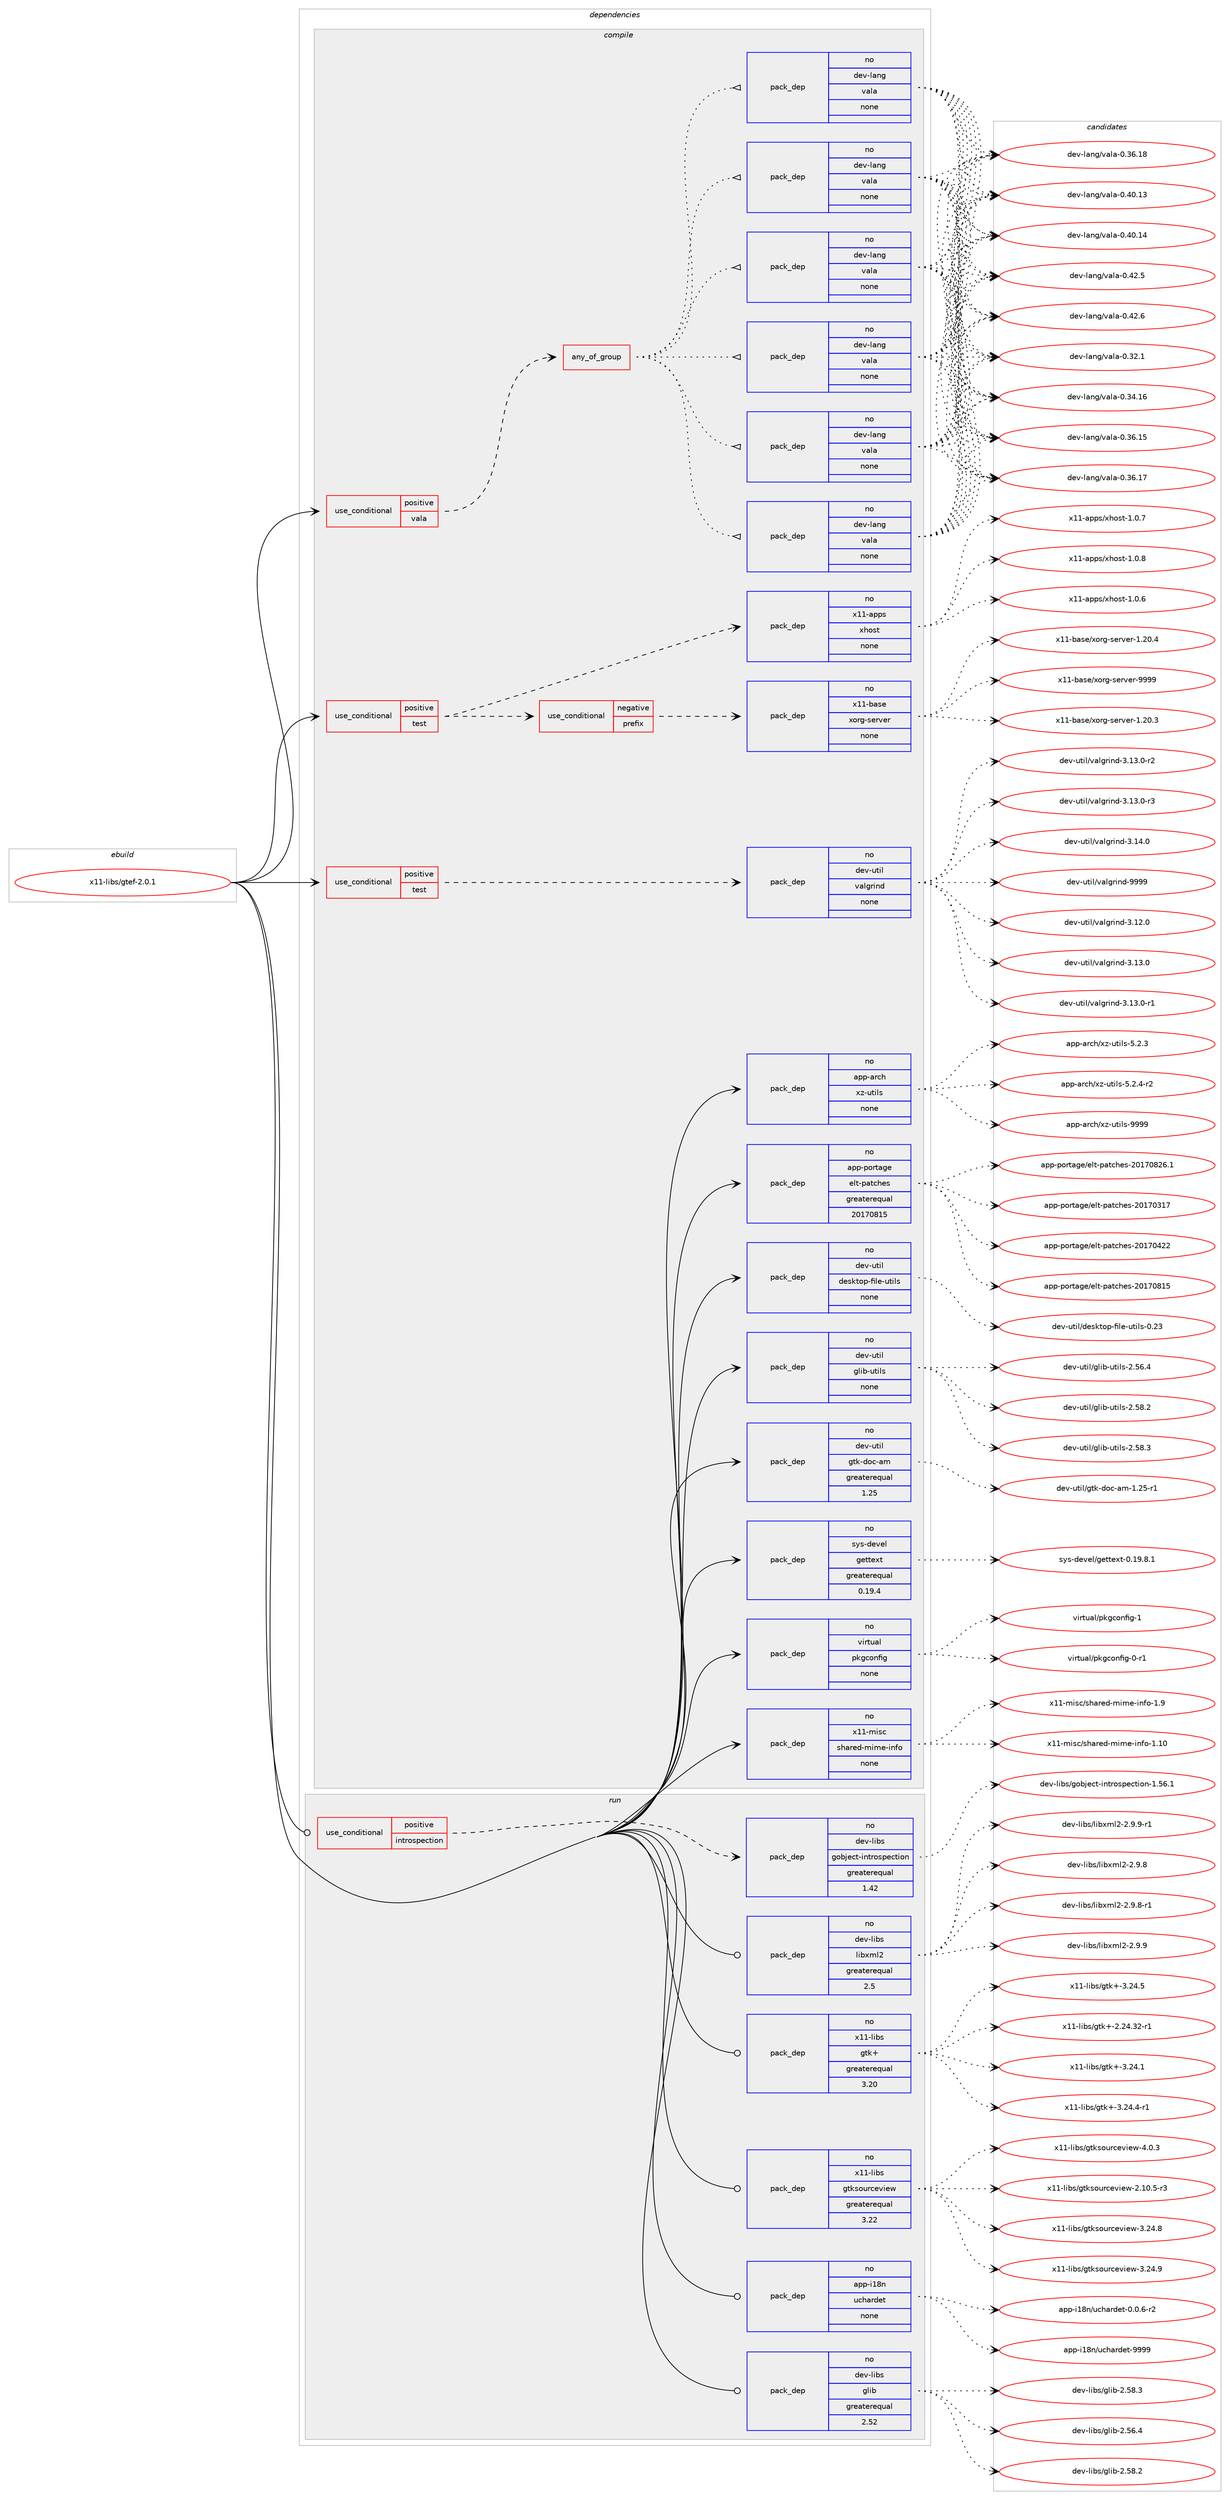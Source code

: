 digraph prolog {

# *************
# Graph options
# *************

newrank=true;
concentrate=true;
compound=true;
graph [rankdir=LR,fontname=Helvetica,fontsize=10,ranksep=1.5];#, ranksep=2.5, nodesep=0.2];
edge  [arrowhead=vee];
node  [fontname=Helvetica,fontsize=10];

# **********
# The ebuild
# **********

subgraph cluster_leftcol {
color=gray;
rank=same;
label=<<i>ebuild</i>>;
id [label="x11-libs/gtef-2.0.1", color=red, width=4, href="../x11-libs/gtef-2.0.1.svg"];
}

# ****************
# The dependencies
# ****************

subgraph cluster_midcol {
color=gray;
label=<<i>dependencies</i>>;
subgraph cluster_compile {
fillcolor="#eeeeee";
style=filled;
label=<<i>compile</i>>;
subgraph cond465907 {
dependency1758573 [label=<<TABLE BORDER="0" CELLBORDER="1" CELLSPACING="0" CELLPADDING="4"><TR><TD ROWSPAN="3" CELLPADDING="10">use_conditional</TD></TR><TR><TD>positive</TD></TR><TR><TD>test</TD></TR></TABLE>>, shape=none, color=red];
subgraph cond465908 {
dependency1758574 [label=<<TABLE BORDER="0" CELLBORDER="1" CELLSPACING="0" CELLPADDING="4"><TR><TD ROWSPAN="3" CELLPADDING="10">use_conditional</TD></TR><TR><TD>negative</TD></TR><TR><TD>prefix</TD></TR></TABLE>>, shape=none, color=red];
subgraph pack1263158 {
dependency1758575 [label=<<TABLE BORDER="0" CELLBORDER="1" CELLSPACING="0" CELLPADDING="4" WIDTH="220"><TR><TD ROWSPAN="6" CELLPADDING="30">pack_dep</TD></TR><TR><TD WIDTH="110">no</TD></TR><TR><TD>x11-base</TD></TR><TR><TD>xorg-server</TD></TR><TR><TD>none</TD></TR><TR><TD></TD></TR></TABLE>>, shape=none, color=blue];
}
dependency1758574:e -> dependency1758575:w [weight=20,style="dashed",arrowhead="vee"];
}
dependency1758573:e -> dependency1758574:w [weight=20,style="dashed",arrowhead="vee"];
subgraph pack1263159 {
dependency1758576 [label=<<TABLE BORDER="0" CELLBORDER="1" CELLSPACING="0" CELLPADDING="4" WIDTH="220"><TR><TD ROWSPAN="6" CELLPADDING="30">pack_dep</TD></TR><TR><TD WIDTH="110">no</TD></TR><TR><TD>x11-apps</TD></TR><TR><TD>xhost</TD></TR><TR><TD>none</TD></TR><TR><TD></TD></TR></TABLE>>, shape=none, color=blue];
}
dependency1758573:e -> dependency1758576:w [weight=20,style="dashed",arrowhead="vee"];
}
id:e -> dependency1758573:w [weight=20,style="solid",arrowhead="vee"];
subgraph cond465909 {
dependency1758577 [label=<<TABLE BORDER="0" CELLBORDER="1" CELLSPACING="0" CELLPADDING="4"><TR><TD ROWSPAN="3" CELLPADDING="10">use_conditional</TD></TR><TR><TD>positive</TD></TR><TR><TD>test</TD></TR></TABLE>>, shape=none, color=red];
subgraph pack1263160 {
dependency1758578 [label=<<TABLE BORDER="0" CELLBORDER="1" CELLSPACING="0" CELLPADDING="4" WIDTH="220"><TR><TD ROWSPAN="6" CELLPADDING="30">pack_dep</TD></TR><TR><TD WIDTH="110">no</TD></TR><TR><TD>dev-util</TD></TR><TR><TD>valgrind</TD></TR><TR><TD>none</TD></TR><TR><TD></TD></TR></TABLE>>, shape=none, color=blue];
}
dependency1758577:e -> dependency1758578:w [weight=20,style="dashed",arrowhead="vee"];
}
id:e -> dependency1758577:w [weight=20,style="solid",arrowhead="vee"];
subgraph cond465910 {
dependency1758579 [label=<<TABLE BORDER="0" CELLBORDER="1" CELLSPACING="0" CELLPADDING="4"><TR><TD ROWSPAN="3" CELLPADDING="10">use_conditional</TD></TR><TR><TD>positive</TD></TR><TR><TD>vala</TD></TR></TABLE>>, shape=none, color=red];
subgraph any28505 {
dependency1758580 [label=<<TABLE BORDER="0" CELLBORDER="1" CELLSPACING="0" CELLPADDING="4"><TR><TD CELLPADDING="10">any_of_group</TD></TR></TABLE>>, shape=none, color=red];subgraph pack1263161 {
dependency1758581 [label=<<TABLE BORDER="0" CELLBORDER="1" CELLSPACING="0" CELLPADDING="4" WIDTH="220"><TR><TD ROWSPAN="6" CELLPADDING="30">pack_dep</TD></TR><TR><TD WIDTH="110">no</TD></TR><TR><TD>dev-lang</TD></TR><TR><TD>vala</TD></TR><TR><TD>none</TD></TR><TR><TD></TD></TR></TABLE>>, shape=none, color=blue];
}
dependency1758580:e -> dependency1758581:w [weight=20,style="dotted",arrowhead="oinv"];
subgraph pack1263162 {
dependency1758582 [label=<<TABLE BORDER="0" CELLBORDER="1" CELLSPACING="0" CELLPADDING="4" WIDTH="220"><TR><TD ROWSPAN="6" CELLPADDING="30">pack_dep</TD></TR><TR><TD WIDTH="110">no</TD></TR><TR><TD>dev-lang</TD></TR><TR><TD>vala</TD></TR><TR><TD>none</TD></TR><TR><TD></TD></TR></TABLE>>, shape=none, color=blue];
}
dependency1758580:e -> dependency1758582:w [weight=20,style="dotted",arrowhead="oinv"];
subgraph pack1263163 {
dependency1758583 [label=<<TABLE BORDER="0" CELLBORDER="1" CELLSPACING="0" CELLPADDING="4" WIDTH="220"><TR><TD ROWSPAN="6" CELLPADDING="30">pack_dep</TD></TR><TR><TD WIDTH="110">no</TD></TR><TR><TD>dev-lang</TD></TR><TR><TD>vala</TD></TR><TR><TD>none</TD></TR><TR><TD></TD></TR></TABLE>>, shape=none, color=blue];
}
dependency1758580:e -> dependency1758583:w [weight=20,style="dotted",arrowhead="oinv"];
subgraph pack1263164 {
dependency1758584 [label=<<TABLE BORDER="0" CELLBORDER="1" CELLSPACING="0" CELLPADDING="4" WIDTH="220"><TR><TD ROWSPAN="6" CELLPADDING="30">pack_dep</TD></TR><TR><TD WIDTH="110">no</TD></TR><TR><TD>dev-lang</TD></TR><TR><TD>vala</TD></TR><TR><TD>none</TD></TR><TR><TD></TD></TR></TABLE>>, shape=none, color=blue];
}
dependency1758580:e -> dependency1758584:w [weight=20,style="dotted",arrowhead="oinv"];
subgraph pack1263165 {
dependency1758585 [label=<<TABLE BORDER="0" CELLBORDER="1" CELLSPACING="0" CELLPADDING="4" WIDTH="220"><TR><TD ROWSPAN="6" CELLPADDING="30">pack_dep</TD></TR><TR><TD WIDTH="110">no</TD></TR><TR><TD>dev-lang</TD></TR><TR><TD>vala</TD></TR><TR><TD>none</TD></TR><TR><TD></TD></TR></TABLE>>, shape=none, color=blue];
}
dependency1758580:e -> dependency1758585:w [weight=20,style="dotted",arrowhead="oinv"];
subgraph pack1263166 {
dependency1758586 [label=<<TABLE BORDER="0" CELLBORDER="1" CELLSPACING="0" CELLPADDING="4" WIDTH="220"><TR><TD ROWSPAN="6" CELLPADDING="30">pack_dep</TD></TR><TR><TD WIDTH="110">no</TD></TR><TR><TD>dev-lang</TD></TR><TR><TD>vala</TD></TR><TR><TD>none</TD></TR><TR><TD></TD></TR></TABLE>>, shape=none, color=blue];
}
dependency1758580:e -> dependency1758586:w [weight=20,style="dotted",arrowhead="oinv"];
}
dependency1758579:e -> dependency1758580:w [weight=20,style="dashed",arrowhead="vee"];
}
id:e -> dependency1758579:w [weight=20,style="solid",arrowhead="vee"];
subgraph pack1263167 {
dependency1758587 [label=<<TABLE BORDER="0" CELLBORDER="1" CELLSPACING="0" CELLPADDING="4" WIDTH="220"><TR><TD ROWSPAN="6" CELLPADDING="30">pack_dep</TD></TR><TR><TD WIDTH="110">no</TD></TR><TR><TD>app-arch</TD></TR><TR><TD>xz-utils</TD></TR><TR><TD>none</TD></TR><TR><TD></TD></TR></TABLE>>, shape=none, color=blue];
}
id:e -> dependency1758587:w [weight=20,style="solid",arrowhead="vee"];
subgraph pack1263168 {
dependency1758588 [label=<<TABLE BORDER="0" CELLBORDER="1" CELLSPACING="0" CELLPADDING="4" WIDTH="220"><TR><TD ROWSPAN="6" CELLPADDING="30">pack_dep</TD></TR><TR><TD WIDTH="110">no</TD></TR><TR><TD>app-portage</TD></TR><TR><TD>elt-patches</TD></TR><TR><TD>greaterequal</TD></TR><TR><TD>20170815</TD></TR></TABLE>>, shape=none, color=blue];
}
id:e -> dependency1758588:w [weight=20,style="solid",arrowhead="vee"];
subgraph pack1263169 {
dependency1758589 [label=<<TABLE BORDER="0" CELLBORDER="1" CELLSPACING="0" CELLPADDING="4" WIDTH="220"><TR><TD ROWSPAN="6" CELLPADDING="30">pack_dep</TD></TR><TR><TD WIDTH="110">no</TD></TR><TR><TD>dev-util</TD></TR><TR><TD>desktop-file-utils</TD></TR><TR><TD>none</TD></TR><TR><TD></TD></TR></TABLE>>, shape=none, color=blue];
}
id:e -> dependency1758589:w [weight=20,style="solid",arrowhead="vee"];
subgraph pack1263170 {
dependency1758590 [label=<<TABLE BORDER="0" CELLBORDER="1" CELLSPACING="0" CELLPADDING="4" WIDTH="220"><TR><TD ROWSPAN="6" CELLPADDING="30">pack_dep</TD></TR><TR><TD WIDTH="110">no</TD></TR><TR><TD>dev-util</TD></TR><TR><TD>glib-utils</TD></TR><TR><TD>none</TD></TR><TR><TD></TD></TR></TABLE>>, shape=none, color=blue];
}
id:e -> dependency1758590:w [weight=20,style="solid",arrowhead="vee"];
subgraph pack1263171 {
dependency1758591 [label=<<TABLE BORDER="0" CELLBORDER="1" CELLSPACING="0" CELLPADDING="4" WIDTH="220"><TR><TD ROWSPAN="6" CELLPADDING="30">pack_dep</TD></TR><TR><TD WIDTH="110">no</TD></TR><TR><TD>dev-util</TD></TR><TR><TD>gtk-doc-am</TD></TR><TR><TD>greaterequal</TD></TR><TR><TD>1.25</TD></TR></TABLE>>, shape=none, color=blue];
}
id:e -> dependency1758591:w [weight=20,style="solid",arrowhead="vee"];
subgraph pack1263172 {
dependency1758592 [label=<<TABLE BORDER="0" CELLBORDER="1" CELLSPACING="0" CELLPADDING="4" WIDTH="220"><TR><TD ROWSPAN="6" CELLPADDING="30">pack_dep</TD></TR><TR><TD WIDTH="110">no</TD></TR><TR><TD>sys-devel</TD></TR><TR><TD>gettext</TD></TR><TR><TD>greaterequal</TD></TR><TR><TD>0.19.4</TD></TR></TABLE>>, shape=none, color=blue];
}
id:e -> dependency1758592:w [weight=20,style="solid",arrowhead="vee"];
subgraph pack1263173 {
dependency1758593 [label=<<TABLE BORDER="0" CELLBORDER="1" CELLSPACING="0" CELLPADDING="4" WIDTH="220"><TR><TD ROWSPAN="6" CELLPADDING="30">pack_dep</TD></TR><TR><TD WIDTH="110">no</TD></TR><TR><TD>virtual</TD></TR><TR><TD>pkgconfig</TD></TR><TR><TD>none</TD></TR><TR><TD></TD></TR></TABLE>>, shape=none, color=blue];
}
id:e -> dependency1758593:w [weight=20,style="solid",arrowhead="vee"];
subgraph pack1263174 {
dependency1758594 [label=<<TABLE BORDER="0" CELLBORDER="1" CELLSPACING="0" CELLPADDING="4" WIDTH="220"><TR><TD ROWSPAN="6" CELLPADDING="30">pack_dep</TD></TR><TR><TD WIDTH="110">no</TD></TR><TR><TD>x11-misc</TD></TR><TR><TD>shared-mime-info</TD></TR><TR><TD>none</TD></TR><TR><TD></TD></TR></TABLE>>, shape=none, color=blue];
}
id:e -> dependency1758594:w [weight=20,style="solid",arrowhead="vee"];
}
subgraph cluster_compileandrun {
fillcolor="#eeeeee";
style=filled;
label=<<i>compile and run</i>>;
}
subgraph cluster_run {
fillcolor="#eeeeee";
style=filled;
label=<<i>run</i>>;
subgraph cond465911 {
dependency1758595 [label=<<TABLE BORDER="0" CELLBORDER="1" CELLSPACING="0" CELLPADDING="4"><TR><TD ROWSPAN="3" CELLPADDING="10">use_conditional</TD></TR><TR><TD>positive</TD></TR><TR><TD>introspection</TD></TR></TABLE>>, shape=none, color=red];
subgraph pack1263175 {
dependency1758596 [label=<<TABLE BORDER="0" CELLBORDER="1" CELLSPACING="0" CELLPADDING="4" WIDTH="220"><TR><TD ROWSPAN="6" CELLPADDING="30">pack_dep</TD></TR><TR><TD WIDTH="110">no</TD></TR><TR><TD>dev-libs</TD></TR><TR><TD>gobject-introspection</TD></TR><TR><TD>greaterequal</TD></TR><TR><TD>1.42</TD></TR></TABLE>>, shape=none, color=blue];
}
dependency1758595:e -> dependency1758596:w [weight=20,style="dashed",arrowhead="vee"];
}
id:e -> dependency1758595:w [weight=20,style="solid",arrowhead="odot"];
subgraph pack1263176 {
dependency1758597 [label=<<TABLE BORDER="0" CELLBORDER="1" CELLSPACING="0" CELLPADDING="4" WIDTH="220"><TR><TD ROWSPAN="6" CELLPADDING="30">pack_dep</TD></TR><TR><TD WIDTH="110">no</TD></TR><TR><TD>app-i18n</TD></TR><TR><TD>uchardet</TD></TR><TR><TD>none</TD></TR><TR><TD></TD></TR></TABLE>>, shape=none, color=blue];
}
id:e -> dependency1758597:w [weight=20,style="solid",arrowhead="odot"];
subgraph pack1263177 {
dependency1758598 [label=<<TABLE BORDER="0" CELLBORDER="1" CELLSPACING="0" CELLPADDING="4" WIDTH="220"><TR><TD ROWSPAN="6" CELLPADDING="30">pack_dep</TD></TR><TR><TD WIDTH="110">no</TD></TR><TR><TD>dev-libs</TD></TR><TR><TD>glib</TD></TR><TR><TD>greaterequal</TD></TR><TR><TD>2.52</TD></TR></TABLE>>, shape=none, color=blue];
}
id:e -> dependency1758598:w [weight=20,style="solid",arrowhead="odot"];
subgraph pack1263178 {
dependency1758599 [label=<<TABLE BORDER="0" CELLBORDER="1" CELLSPACING="0" CELLPADDING="4" WIDTH="220"><TR><TD ROWSPAN="6" CELLPADDING="30">pack_dep</TD></TR><TR><TD WIDTH="110">no</TD></TR><TR><TD>dev-libs</TD></TR><TR><TD>libxml2</TD></TR><TR><TD>greaterequal</TD></TR><TR><TD>2.5</TD></TR></TABLE>>, shape=none, color=blue];
}
id:e -> dependency1758599:w [weight=20,style="solid",arrowhead="odot"];
subgraph pack1263179 {
dependency1758600 [label=<<TABLE BORDER="0" CELLBORDER="1" CELLSPACING="0" CELLPADDING="4" WIDTH="220"><TR><TD ROWSPAN="6" CELLPADDING="30">pack_dep</TD></TR><TR><TD WIDTH="110">no</TD></TR><TR><TD>x11-libs</TD></TR><TR><TD>gtk+</TD></TR><TR><TD>greaterequal</TD></TR><TR><TD>3.20</TD></TR></TABLE>>, shape=none, color=blue];
}
id:e -> dependency1758600:w [weight=20,style="solid",arrowhead="odot"];
subgraph pack1263180 {
dependency1758601 [label=<<TABLE BORDER="0" CELLBORDER="1" CELLSPACING="0" CELLPADDING="4" WIDTH="220"><TR><TD ROWSPAN="6" CELLPADDING="30">pack_dep</TD></TR><TR><TD WIDTH="110">no</TD></TR><TR><TD>x11-libs</TD></TR><TR><TD>gtksourceview</TD></TR><TR><TD>greaterequal</TD></TR><TR><TD>3.22</TD></TR></TABLE>>, shape=none, color=blue];
}
id:e -> dependency1758601:w [weight=20,style="solid",arrowhead="odot"];
}
}

# **************
# The candidates
# **************

subgraph cluster_choices {
rank=same;
color=gray;
label=<<i>candidates</i>>;

subgraph choice1263158 {
color=black;
nodesep=1;
choice1204949459897115101471201111141034511510111411810111445494650484651 [label="x11-base/xorg-server-1.20.3", color=red, width=4,href="../x11-base/xorg-server-1.20.3.svg"];
choice1204949459897115101471201111141034511510111411810111445494650484652 [label="x11-base/xorg-server-1.20.4", color=red, width=4,href="../x11-base/xorg-server-1.20.4.svg"];
choice120494945989711510147120111114103451151011141181011144557575757 [label="x11-base/xorg-server-9999", color=red, width=4,href="../x11-base/xorg-server-9999.svg"];
dependency1758575:e -> choice1204949459897115101471201111141034511510111411810111445494650484651:w [style=dotted,weight="100"];
dependency1758575:e -> choice1204949459897115101471201111141034511510111411810111445494650484652:w [style=dotted,weight="100"];
dependency1758575:e -> choice120494945989711510147120111114103451151011141181011144557575757:w [style=dotted,weight="100"];
}
subgraph choice1263159 {
color=black;
nodesep=1;
choice1204949459711211211547120104111115116454946484654 [label="x11-apps/xhost-1.0.6", color=red, width=4,href="../x11-apps/xhost-1.0.6.svg"];
choice1204949459711211211547120104111115116454946484655 [label="x11-apps/xhost-1.0.7", color=red, width=4,href="../x11-apps/xhost-1.0.7.svg"];
choice1204949459711211211547120104111115116454946484656 [label="x11-apps/xhost-1.0.8", color=red, width=4,href="../x11-apps/xhost-1.0.8.svg"];
dependency1758576:e -> choice1204949459711211211547120104111115116454946484654:w [style=dotted,weight="100"];
dependency1758576:e -> choice1204949459711211211547120104111115116454946484655:w [style=dotted,weight="100"];
dependency1758576:e -> choice1204949459711211211547120104111115116454946484656:w [style=dotted,weight="100"];
}
subgraph choice1263160 {
color=black;
nodesep=1;
choice10010111845117116105108471189710810311410511010045514649504648 [label="dev-util/valgrind-3.12.0", color=red, width=4,href="../dev-util/valgrind-3.12.0.svg"];
choice10010111845117116105108471189710810311410511010045514649514648 [label="dev-util/valgrind-3.13.0", color=red, width=4,href="../dev-util/valgrind-3.13.0.svg"];
choice100101118451171161051084711897108103114105110100455146495146484511449 [label="dev-util/valgrind-3.13.0-r1", color=red, width=4,href="../dev-util/valgrind-3.13.0-r1.svg"];
choice100101118451171161051084711897108103114105110100455146495146484511450 [label="dev-util/valgrind-3.13.0-r2", color=red, width=4,href="../dev-util/valgrind-3.13.0-r2.svg"];
choice100101118451171161051084711897108103114105110100455146495146484511451 [label="dev-util/valgrind-3.13.0-r3", color=red, width=4,href="../dev-util/valgrind-3.13.0-r3.svg"];
choice10010111845117116105108471189710810311410511010045514649524648 [label="dev-util/valgrind-3.14.0", color=red, width=4,href="../dev-util/valgrind-3.14.0.svg"];
choice1001011184511711610510847118971081031141051101004557575757 [label="dev-util/valgrind-9999", color=red, width=4,href="../dev-util/valgrind-9999.svg"];
dependency1758578:e -> choice10010111845117116105108471189710810311410511010045514649504648:w [style=dotted,weight="100"];
dependency1758578:e -> choice10010111845117116105108471189710810311410511010045514649514648:w [style=dotted,weight="100"];
dependency1758578:e -> choice100101118451171161051084711897108103114105110100455146495146484511449:w [style=dotted,weight="100"];
dependency1758578:e -> choice100101118451171161051084711897108103114105110100455146495146484511450:w [style=dotted,weight="100"];
dependency1758578:e -> choice100101118451171161051084711897108103114105110100455146495146484511451:w [style=dotted,weight="100"];
dependency1758578:e -> choice10010111845117116105108471189710810311410511010045514649524648:w [style=dotted,weight="100"];
dependency1758578:e -> choice1001011184511711610510847118971081031141051101004557575757:w [style=dotted,weight="100"];
}
subgraph choice1263161 {
color=black;
nodesep=1;
choice100101118451089711010347118971089745484651504649 [label="dev-lang/vala-0.32.1", color=red, width=4,href="../dev-lang/vala-0.32.1.svg"];
choice10010111845108971101034711897108974548465152464954 [label="dev-lang/vala-0.34.16", color=red, width=4,href="../dev-lang/vala-0.34.16.svg"];
choice10010111845108971101034711897108974548465154464953 [label="dev-lang/vala-0.36.15", color=red, width=4,href="../dev-lang/vala-0.36.15.svg"];
choice10010111845108971101034711897108974548465154464955 [label="dev-lang/vala-0.36.17", color=red, width=4,href="../dev-lang/vala-0.36.17.svg"];
choice10010111845108971101034711897108974548465154464956 [label="dev-lang/vala-0.36.18", color=red, width=4,href="../dev-lang/vala-0.36.18.svg"];
choice10010111845108971101034711897108974548465248464951 [label="dev-lang/vala-0.40.13", color=red, width=4,href="../dev-lang/vala-0.40.13.svg"];
choice10010111845108971101034711897108974548465248464952 [label="dev-lang/vala-0.40.14", color=red, width=4,href="../dev-lang/vala-0.40.14.svg"];
choice100101118451089711010347118971089745484652504653 [label="dev-lang/vala-0.42.5", color=red, width=4,href="../dev-lang/vala-0.42.5.svg"];
choice100101118451089711010347118971089745484652504654 [label="dev-lang/vala-0.42.6", color=red, width=4,href="../dev-lang/vala-0.42.6.svg"];
dependency1758581:e -> choice100101118451089711010347118971089745484651504649:w [style=dotted,weight="100"];
dependency1758581:e -> choice10010111845108971101034711897108974548465152464954:w [style=dotted,weight="100"];
dependency1758581:e -> choice10010111845108971101034711897108974548465154464953:w [style=dotted,weight="100"];
dependency1758581:e -> choice10010111845108971101034711897108974548465154464955:w [style=dotted,weight="100"];
dependency1758581:e -> choice10010111845108971101034711897108974548465154464956:w [style=dotted,weight="100"];
dependency1758581:e -> choice10010111845108971101034711897108974548465248464951:w [style=dotted,weight="100"];
dependency1758581:e -> choice10010111845108971101034711897108974548465248464952:w [style=dotted,weight="100"];
dependency1758581:e -> choice100101118451089711010347118971089745484652504653:w [style=dotted,weight="100"];
dependency1758581:e -> choice100101118451089711010347118971089745484652504654:w [style=dotted,weight="100"];
}
subgraph choice1263162 {
color=black;
nodesep=1;
choice100101118451089711010347118971089745484651504649 [label="dev-lang/vala-0.32.1", color=red, width=4,href="../dev-lang/vala-0.32.1.svg"];
choice10010111845108971101034711897108974548465152464954 [label="dev-lang/vala-0.34.16", color=red, width=4,href="../dev-lang/vala-0.34.16.svg"];
choice10010111845108971101034711897108974548465154464953 [label="dev-lang/vala-0.36.15", color=red, width=4,href="../dev-lang/vala-0.36.15.svg"];
choice10010111845108971101034711897108974548465154464955 [label="dev-lang/vala-0.36.17", color=red, width=4,href="../dev-lang/vala-0.36.17.svg"];
choice10010111845108971101034711897108974548465154464956 [label="dev-lang/vala-0.36.18", color=red, width=4,href="../dev-lang/vala-0.36.18.svg"];
choice10010111845108971101034711897108974548465248464951 [label="dev-lang/vala-0.40.13", color=red, width=4,href="../dev-lang/vala-0.40.13.svg"];
choice10010111845108971101034711897108974548465248464952 [label="dev-lang/vala-0.40.14", color=red, width=4,href="../dev-lang/vala-0.40.14.svg"];
choice100101118451089711010347118971089745484652504653 [label="dev-lang/vala-0.42.5", color=red, width=4,href="../dev-lang/vala-0.42.5.svg"];
choice100101118451089711010347118971089745484652504654 [label="dev-lang/vala-0.42.6", color=red, width=4,href="../dev-lang/vala-0.42.6.svg"];
dependency1758582:e -> choice100101118451089711010347118971089745484651504649:w [style=dotted,weight="100"];
dependency1758582:e -> choice10010111845108971101034711897108974548465152464954:w [style=dotted,weight="100"];
dependency1758582:e -> choice10010111845108971101034711897108974548465154464953:w [style=dotted,weight="100"];
dependency1758582:e -> choice10010111845108971101034711897108974548465154464955:w [style=dotted,weight="100"];
dependency1758582:e -> choice10010111845108971101034711897108974548465154464956:w [style=dotted,weight="100"];
dependency1758582:e -> choice10010111845108971101034711897108974548465248464951:w [style=dotted,weight="100"];
dependency1758582:e -> choice10010111845108971101034711897108974548465248464952:w [style=dotted,weight="100"];
dependency1758582:e -> choice100101118451089711010347118971089745484652504653:w [style=dotted,weight="100"];
dependency1758582:e -> choice100101118451089711010347118971089745484652504654:w [style=dotted,weight="100"];
}
subgraph choice1263163 {
color=black;
nodesep=1;
choice100101118451089711010347118971089745484651504649 [label="dev-lang/vala-0.32.1", color=red, width=4,href="../dev-lang/vala-0.32.1.svg"];
choice10010111845108971101034711897108974548465152464954 [label="dev-lang/vala-0.34.16", color=red, width=4,href="../dev-lang/vala-0.34.16.svg"];
choice10010111845108971101034711897108974548465154464953 [label="dev-lang/vala-0.36.15", color=red, width=4,href="../dev-lang/vala-0.36.15.svg"];
choice10010111845108971101034711897108974548465154464955 [label="dev-lang/vala-0.36.17", color=red, width=4,href="../dev-lang/vala-0.36.17.svg"];
choice10010111845108971101034711897108974548465154464956 [label="dev-lang/vala-0.36.18", color=red, width=4,href="../dev-lang/vala-0.36.18.svg"];
choice10010111845108971101034711897108974548465248464951 [label="dev-lang/vala-0.40.13", color=red, width=4,href="../dev-lang/vala-0.40.13.svg"];
choice10010111845108971101034711897108974548465248464952 [label="dev-lang/vala-0.40.14", color=red, width=4,href="../dev-lang/vala-0.40.14.svg"];
choice100101118451089711010347118971089745484652504653 [label="dev-lang/vala-0.42.5", color=red, width=4,href="../dev-lang/vala-0.42.5.svg"];
choice100101118451089711010347118971089745484652504654 [label="dev-lang/vala-0.42.6", color=red, width=4,href="../dev-lang/vala-0.42.6.svg"];
dependency1758583:e -> choice100101118451089711010347118971089745484651504649:w [style=dotted,weight="100"];
dependency1758583:e -> choice10010111845108971101034711897108974548465152464954:w [style=dotted,weight="100"];
dependency1758583:e -> choice10010111845108971101034711897108974548465154464953:w [style=dotted,weight="100"];
dependency1758583:e -> choice10010111845108971101034711897108974548465154464955:w [style=dotted,weight="100"];
dependency1758583:e -> choice10010111845108971101034711897108974548465154464956:w [style=dotted,weight="100"];
dependency1758583:e -> choice10010111845108971101034711897108974548465248464951:w [style=dotted,weight="100"];
dependency1758583:e -> choice10010111845108971101034711897108974548465248464952:w [style=dotted,weight="100"];
dependency1758583:e -> choice100101118451089711010347118971089745484652504653:w [style=dotted,weight="100"];
dependency1758583:e -> choice100101118451089711010347118971089745484652504654:w [style=dotted,weight="100"];
}
subgraph choice1263164 {
color=black;
nodesep=1;
choice100101118451089711010347118971089745484651504649 [label="dev-lang/vala-0.32.1", color=red, width=4,href="../dev-lang/vala-0.32.1.svg"];
choice10010111845108971101034711897108974548465152464954 [label="dev-lang/vala-0.34.16", color=red, width=4,href="../dev-lang/vala-0.34.16.svg"];
choice10010111845108971101034711897108974548465154464953 [label="dev-lang/vala-0.36.15", color=red, width=4,href="../dev-lang/vala-0.36.15.svg"];
choice10010111845108971101034711897108974548465154464955 [label="dev-lang/vala-0.36.17", color=red, width=4,href="../dev-lang/vala-0.36.17.svg"];
choice10010111845108971101034711897108974548465154464956 [label="dev-lang/vala-0.36.18", color=red, width=4,href="../dev-lang/vala-0.36.18.svg"];
choice10010111845108971101034711897108974548465248464951 [label="dev-lang/vala-0.40.13", color=red, width=4,href="../dev-lang/vala-0.40.13.svg"];
choice10010111845108971101034711897108974548465248464952 [label="dev-lang/vala-0.40.14", color=red, width=4,href="../dev-lang/vala-0.40.14.svg"];
choice100101118451089711010347118971089745484652504653 [label="dev-lang/vala-0.42.5", color=red, width=4,href="../dev-lang/vala-0.42.5.svg"];
choice100101118451089711010347118971089745484652504654 [label="dev-lang/vala-0.42.6", color=red, width=4,href="../dev-lang/vala-0.42.6.svg"];
dependency1758584:e -> choice100101118451089711010347118971089745484651504649:w [style=dotted,weight="100"];
dependency1758584:e -> choice10010111845108971101034711897108974548465152464954:w [style=dotted,weight="100"];
dependency1758584:e -> choice10010111845108971101034711897108974548465154464953:w [style=dotted,weight="100"];
dependency1758584:e -> choice10010111845108971101034711897108974548465154464955:w [style=dotted,weight="100"];
dependency1758584:e -> choice10010111845108971101034711897108974548465154464956:w [style=dotted,weight="100"];
dependency1758584:e -> choice10010111845108971101034711897108974548465248464951:w [style=dotted,weight="100"];
dependency1758584:e -> choice10010111845108971101034711897108974548465248464952:w [style=dotted,weight="100"];
dependency1758584:e -> choice100101118451089711010347118971089745484652504653:w [style=dotted,weight="100"];
dependency1758584:e -> choice100101118451089711010347118971089745484652504654:w [style=dotted,weight="100"];
}
subgraph choice1263165 {
color=black;
nodesep=1;
choice100101118451089711010347118971089745484651504649 [label="dev-lang/vala-0.32.1", color=red, width=4,href="../dev-lang/vala-0.32.1.svg"];
choice10010111845108971101034711897108974548465152464954 [label="dev-lang/vala-0.34.16", color=red, width=4,href="../dev-lang/vala-0.34.16.svg"];
choice10010111845108971101034711897108974548465154464953 [label="dev-lang/vala-0.36.15", color=red, width=4,href="../dev-lang/vala-0.36.15.svg"];
choice10010111845108971101034711897108974548465154464955 [label="dev-lang/vala-0.36.17", color=red, width=4,href="../dev-lang/vala-0.36.17.svg"];
choice10010111845108971101034711897108974548465154464956 [label="dev-lang/vala-0.36.18", color=red, width=4,href="../dev-lang/vala-0.36.18.svg"];
choice10010111845108971101034711897108974548465248464951 [label="dev-lang/vala-0.40.13", color=red, width=4,href="../dev-lang/vala-0.40.13.svg"];
choice10010111845108971101034711897108974548465248464952 [label="dev-lang/vala-0.40.14", color=red, width=4,href="../dev-lang/vala-0.40.14.svg"];
choice100101118451089711010347118971089745484652504653 [label="dev-lang/vala-0.42.5", color=red, width=4,href="../dev-lang/vala-0.42.5.svg"];
choice100101118451089711010347118971089745484652504654 [label="dev-lang/vala-0.42.6", color=red, width=4,href="../dev-lang/vala-0.42.6.svg"];
dependency1758585:e -> choice100101118451089711010347118971089745484651504649:w [style=dotted,weight="100"];
dependency1758585:e -> choice10010111845108971101034711897108974548465152464954:w [style=dotted,weight="100"];
dependency1758585:e -> choice10010111845108971101034711897108974548465154464953:w [style=dotted,weight="100"];
dependency1758585:e -> choice10010111845108971101034711897108974548465154464955:w [style=dotted,weight="100"];
dependency1758585:e -> choice10010111845108971101034711897108974548465154464956:w [style=dotted,weight="100"];
dependency1758585:e -> choice10010111845108971101034711897108974548465248464951:w [style=dotted,weight="100"];
dependency1758585:e -> choice10010111845108971101034711897108974548465248464952:w [style=dotted,weight="100"];
dependency1758585:e -> choice100101118451089711010347118971089745484652504653:w [style=dotted,weight="100"];
dependency1758585:e -> choice100101118451089711010347118971089745484652504654:w [style=dotted,weight="100"];
}
subgraph choice1263166 {
color=black;
nodesep=1;
choice100101118451089711010347118971089745484651504649 [label="dev-lang/vala-0.32.1", color=red, width=4,href="../dev-lang/vala-0.32.1.svg"];
choice10010111845108971101034711897108974548465152464954 [label="dev-lang/vala-0.34.16", color=red, width=4,href="../dev-lang/vala-0.34.16.svg"];
choice10010111845108971101034711897108974548465154464953 [label="dev-lang/vala-0.36.15", color=red, width=4,href="../dev-lang/vala-0.36.15.svg"];
choice10010111845108971101034711897108974548465154464955 [label="dev-lang/vala-0.36.17", color=red, width=4,href="../dev-lang/vala-0.36.17.svg"];
choice10010111845108971101034711897108974548465154464956 [label="dev-lang/vala-0.36.18", color=red, width=4,href="../dev-lang/vala-0.36.18.svg"];
choice10010111845108971101034711897108974548465248464951 [label="dev-lang/vala-0.40.13", color=red, width=4,href="../dev-lang/vala-0.40.13.svg"];
choice10010111845108971101034711897108974548465248464952 [label="dev-lang/vala-0.40.14", color=red, width=4,href="../dev-lang/vala-0.40.14.svg"];
choice100101118451089711010347118971089745484652504653 [label="dev-lang/vala-0.42.5", color=red, width=4,href="../dev-lang/vala-0.42.5.svg"];
choice100101118451089711010347118971089745484652504654 [label="dev-lang/vala-0.42.6", color=red, width=4,href="../dev-lang/vala-0.42.6.svg"];
dependency1758586:e -> choice100101118451089711010347118971089745484651504649:w [style=dotted,weight="100"];
dependency1758586:e -> choice10010111845108971101034711897108974548465152464954:w [style=dotted,weight="100"];
dependency1758586:e -> choice10010111845108971101034711897108974548465154464953:w [style=dotted,weight="100"];
dependency1758586:e -> choice10010111845108971101034711897108974548465154464955:w [style=dotted,weight="100"];
dependency1758586:e -> choice10010111845108971101034711897108974548465154464956:w [style=dotted,weight="100"];
dependency1758586:e -> choice10010111845108971101034711897108974548465248464951:w [style=dotted,weight="100"];
dependency1758586:e -> choice10010111845108971101034711897108974548465248464952:w [style=dotted,weight="100"];
dependency1758586:e -> choice100101118451089711010347118971089745484652504653:w [style=dotted,weight="100"];
dependency1758586:e -> choice100101118451089711010347118971089745484652504654:w [style=dotted,weight="100"];
}
subgraph choice1263167 {
color=black;
nodesep=1;
choice971121124597114991044712012245117116105108115455346504651 [label="app-arch/xz-utils-5.2.3", color=red, width=4,href="../app-arch/xz-utils-5.2.3.svg"];
choice9711211245971149910447120122451171161051081154553465046524511450 [label="app-arch/xz-utils-5.2.4-r2", color=red, width=4,href="../app-arch/xz-utils-5.2.4-r2.svg"];
choice9711211245971149910447120122451171161051081154557575757 [label="app-arch/xz-utils-9999", color=red, width=4,href="../app-arch/xz-utils-9999.svg"];
dependency1758587:e -> choice971121124597114991044712012245117116105108115455346504651:w [style=dotted,weight="100"];
dependency1758587:e -> choice9711211245971149910447120122451171161051081154553465046524511450:w [style=dotted,weight="100"];
dependency1758587:e -> choice9711211245971149910447120122451171161051081154557575757:w [style=dotted,weight="100"];
}
subgraph choice1263168 {
color=black;
nodesep=1;
choice97112112451121111141169710310147101108116451129711699104101115455048495548514955 [label="app-portage/elt-patches-20170317", color=red, width=4,href="../app-portage/elt-patches-20170317.svg"];
choice97112112451121111141169710310147101108116451129711699104101115455048495548525050 [label="app-portage/elt-patches-20170422", color=red, width=4,href="../app-portage/elt-patches-20170422.svg"];
choice97112112451121111141169710310147101108116451129711699104101115455048495548564953 [label="app-portage/elt-patches-20170815", color=red, width=4,href="../app-portage/elt-patches-20170815.svg"];
choice971121124511211111411697103101471011081164511297116991041011154550484955485650544649 [label="app-portage/elt-patches-20170826.1", color=red, width=4,href="../app-portage/elt-patches-20170826.1.svg"];
dependency1758588:e -> choice97112112451121111141169710310147101108116451129711699104101115455048495548514955:w [style=dotted,weight="100"];
dependency1758588:e -> choice97112112451121111141169710310147101108116451129711699104101115455048495548525050:w [style=dotted,weight="100"];
dependency1758588:e -> choice97112112451121111141169710310147101108116451129711699104101115455048495548564953:w [style=dotted,weight="100"];
dependency1758588:e -> choice971121124511211111411697103101471011081164511297116991041011154550484955485650544649:w [style=dotted,weight="100"];
}
subgraph choice1263169 {
color=black;
nodesep=1;
choice100101118451171161051084710010111510711611111245102105108101451171161051081154548465051 [label="dev-util/desktop-file-utils-0.23", color=red, width=4,href="../dev-util/desktop-file-utils-0.23.svg"];
dependency1758589:e -> choice100101118451171161051084710010111510711611111245102105108101451171161051081154548465051:w [style=dotted,weight="100"];
}
subgraph choice1263170 {
color=black;
nodesep=1;
choice1001011184511711610510847103108105984511711610510811545504653544652 [label="dev-util/glib-utils-2.56.4", color=red, width=4,href="../dev-util/glib-utils-2.56.4.svg"];
choice1001011184511711610510847103108105984511711610510811545504653564650 [label="dev-util/glib-utils-2.58.2", color=red, width=4,href="../dev-util/glib-utils-2.58.2.svg"];
choice1001011184511711610510847103108105984511711610510811545504653564651 [label="dev-util/glib-utils-2.58.3", color=red, width=4,href="../dev-util/glib-utils-2.58.3.svg"];
dependency1758590:e -> choice1001011184511711610510847103108105984511711610510811545504653544652:w [style=dotted,weight="100"];
dependency1758590:e -> choice1001011184511711610510847103108105984511711610510811545504653564650:w [style=dotted,weight="100"];
dependency1758590:e -> choice1001011184511711610510847103108105984511711610510811545504653564651:w [style=dotted,weight="100"];
}
subgraph choice1263171 {
color=black;
nodesep=1;
choice10010111845117116105108471031161074510011199459710945494650534511449 [label="dev-util/gtk-doc-am-1.25-r1", color=red, width=4,href="../dev-util/gtk-doc-am-1.25-r1.svg"];
dependency1758591:e -> choice10010111845117116105108471031161074510011199459710945494650534511449:w [style=dotted,weight="100"];
}
subgraph choice1263172 {
color=black;
nodesep=1;
choice1151211154510010111810110847103101116116101120116454846495746564649 [label="sys-devel/gettext-0.19.8.1", color=red, width=4,href="../sys-devel/gettext-0.19.8.1.svg"];
dependency1758592:e -> choice1151211154510010111810110847103101116116101120116454846495746564649:w [style=dotted,weight="100"];
}
subgraph choice1263173 {
color=black;
nodesep=1;
choice11810511411611797108471121071039911111010210510345484511449 [label="virtual/pkgconfig-0-r1", color=red, width=4,href="../virtual/pkgconfig-0-r1.svg"];
choice1181051141161179710847112107103991111101021051034549 [label="virtual/pkgconfig-1", color=red, width=4,href="../virtual/pkgconfig-1.svg"];
dependency1758593:e -> choice11810511411611797108471121071039911111010210510345484511449:w [style=dotted,weight="100"];
dependency1758593:e -> choice1181051141161179710847112107103991111101021051034549:w [style=dotted,weight="100"];
}
subgraph choice1263174 {
color=black;
nodesep=1;
choice12049494510910511599471151049711410110045109105109101451051101021114549464948 [label="x11-misc/shared-mime-info-1.10", color=red, width=4,href="../x11-misc/shared-mime-info-1.10.svg"];
choice120494945109105115994711510497114101100451091051091014510511010211145494657 [label="x11-misc/shared-mime-info-1.9", color=red, width=4,href="../x11-misc/shared-mime-info-1.9.svg"];
dependency1758594:e -> choice12049494510910511599471151049711410110045109105109101451051101021114549464948:w [style=dotted,weight="100"];
dependency1758594:e -> choice120494945109105115994711510497114101100451091051091014510511010211145494657:w [style=dotted,weight="100"];
}
subgraph choice1263175 {
color=black;
nodesep=1;
choice1001011184510810598115471031119810610199116451051101161141111151121019911610511111045494653544649 [label="dev-libs/gobject-introspection-1.56.1", color=red, width=4,href="../dev-libs/gobject-introspection-1.56.1.svg"];
dependency1758596:e -> choice1001011184510810598115471031119810610199116451051101161141111151121019911610511111045494653544649:w [style=dotted,weight="100"];
}
subgraph choice1263176 {
color=black;
nodesep=1;
choice971121124510549561104711799104971141001011164548464846544511450 [label="app-i18n/uchardet-0.0.6-r2", color=red, width=4,href="../app-i18n/uchardet-0.0.6-r2.svg"];
choice971121124510549561104711799104971141001011164557575757 [label="app-i18n/uchardet-9999", color=red, width=4,href="../app-i18n/uchardet-9999.svg"];
dependency1758597:e -> choice971121124510549561104711799104971141001011164548464846544511450:w [style=dotted,weight="100"];
dependency1758597:e -> choice971121124510549561104711799104971141001011164557575757:w [style=dotted,weight="100"];
}
subgraph choice1263177 {
color=black;
nodesep=1;
choice1001011184510810598115471031081059845504653544652 [label="dev-libs/glib-2.56.4", color=red, width=4,href="../dev-libs/glib-2.56.4.svg"];
choice1001011184510810598115471031081059845504653564650 [label="dev-libs/glib-2.58.2", color=red, width=4,href="../dev-libs/glib-2.58.2.svg"];
choice1001011184510810598115471031081059845504653564651 [label="dev-libs/glib-2.58.3", color=red, width=4,href="../dev-libs/glib-2.58.3.svg"];
dependency1758598:e -> choice1001011184510810598115471031081059845504653544652:w [style=dotted,weight="100"];
dependency1758598:e -> choice1001011184510810598115471031081059845504653564650:w [style=dotted,weight="100"];
dependency1758598:e -> choice1001011184510810598115471031081059845504653564651:w [style=dotted,weight="100"];
}
subgraph choice1263178 {
color=black;
nodesep=1;
choice1001011184510810598115471081059812010910850455046574656 [label="dev-libs/libxml2-2.9.8", color=red, width=4,href="../dev-libs/libxml2-2.9.8.svg"];
choice10010111845108105981154710810598120109108504550465746564511449 [label="dev-libs/libxml2-2.9.8-r1", color=red, width=4,href="../dev-libs/libxml2-2.9.8-r1.svg"];
choice1001011184510810598115471081059812010910850455046574657 [label="dev-libs/libxml2-2.9.9", color=red, width=4,href="../dev-libs/libxml2-2.9.9.svg"];
choice10010111845108105981154710810598120109108504550465746574511449 [label="dev-libs/libxml2-2.9.9-r1", color=red, width=4,href="../dev-libs/libxml2-2.9.9-r1.svg"];
dependency1758599:e -> choice1001011184510810598115471081059812010910850455046574656:w [style=dotted,weight="100"];
dependency1758599:e -> choice10010111845108105981154710810598120109108504550465746564511449:w [style=dotted,weight="100"];
dependency1758599:e -> choice1001011184510810598115471081059812010910850455046574657:w [style=dotted,weight="100"];
dependency1758599:e -> choice10010111845108105981154710810598120109108504550465746574511449:w [style=dotted,weight="100"];
}
subgraph choice1263179 {
color=black;
nodesep=1;
choice12049494510810598115471031161074345504650524651504511449 [label="x11-libs/gtk+-2.24.32-r1", color=red, width=4,href="../x11-libs/gtk+-2.24.32-r1.svg"];
choice12049494510810598115471031161074345514650524649 [label="x11-libs/gtk+-3.24.1", color=red, width=4,href="../x11-libs/gtk+-3.24.1.svg"];
choice120494945108105981154710311610743455146505246524511449 [label="x11-libs/gtk+-3.24.4-r1", color=red, width=4,href="../x11-libs/gtk+-3.24.4-r1.svg"];
choice12049494510810598115471031161074345514650524653 [label="x11-libs/gtk+-3.24.5", color=red, width=4,href="../x11-libs/gtk+-3.24.5.svg"];
dependency1758600:e -> choice12049494510810598115471031161074345504650524651504511449:w [style=dotted,weight="100"];
dependency1758600:e -> choice12049494510810598115471031161074345514650524649:w [style=dotted,weight="100"];
dependency1758600:e -> choice120494945108105981154710311610743455146505246524511449:w [style=dotted,weight="100"];
dependency1758600:e -> choice12049494510810598115471031161074345514650524653:w [style=dotted,weight="100"];
}
subgraph choice1263180 {
color=black;
nodesep=1;
choice120494945108105981154710311610711511111711499101118105101119455046494846534511451 [label="x11-libs/gtksourceview-2.10.5-r3", color=red, width=4,href="../x11-libs/gtksourceview-2.10.5-r3.svg"];
choice12049494510810598115471031161071151111171149910111810510111945514650524656 [label="x11-libs/gtksourceview-3.24.8", color=red, width=4,href="../x11-libs/gtksourceview-3.24.8.svg"];
choice12049494510810598115471031161071151111171149910111810510111945514650524657 [label="x11-libs/gtksourceview-3.24.9", color=red, width=4,href="../x11-libs/gtksourceview-3.24.9.svg"];
choice120494945108105981154710311610711511111711499101118105101119455246484651 [label="x11-libs/gtksourceview-4.0.3", color=red, width=4,href="../x11-libs/gtksourceview-4.0.3.svg"];
dependency1758601:e -> choice120494945108105981154710311610711511111711499101118105101119455046494846534511451:w [style=dotted,weight="100"];
dependency1758601:e -> choice12049494510810598115471031161071151111171149910111810510111945514650524656:w [style=dotted,weight="100"];
dependency1758601:e -> choice12049494510810598115471031161071151111171149910111810510111945514650524657:w [style=dotted,weight="100"];
dependency1758601:e -> choice120494945108105981154710311610711511111711499101118105101119455246484651:w [style=dotted,weight="100"];
}
}

}

